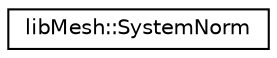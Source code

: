 digraph "类继承关系图"
{
 // INTERACTIVE_SVG=YES
  edge [fontname="Helvetica",fontsize="10",labelfontname="Helvetica",labelfontsize="10"];
  node [fontname="Helvetica",fontsize="10",shape=record];
  rankdir="LR";
  Node1 [label="libMesh::SystemNorm",height=0.2,width=0.4,color="black", fillcolor="white", style="filled",URL="$classlibMesh_1_1SystemNorm.html",tooltip="This class defines a norm/seminorm to be applied to a NumericVector which contains coefficients in a ..."];
}
